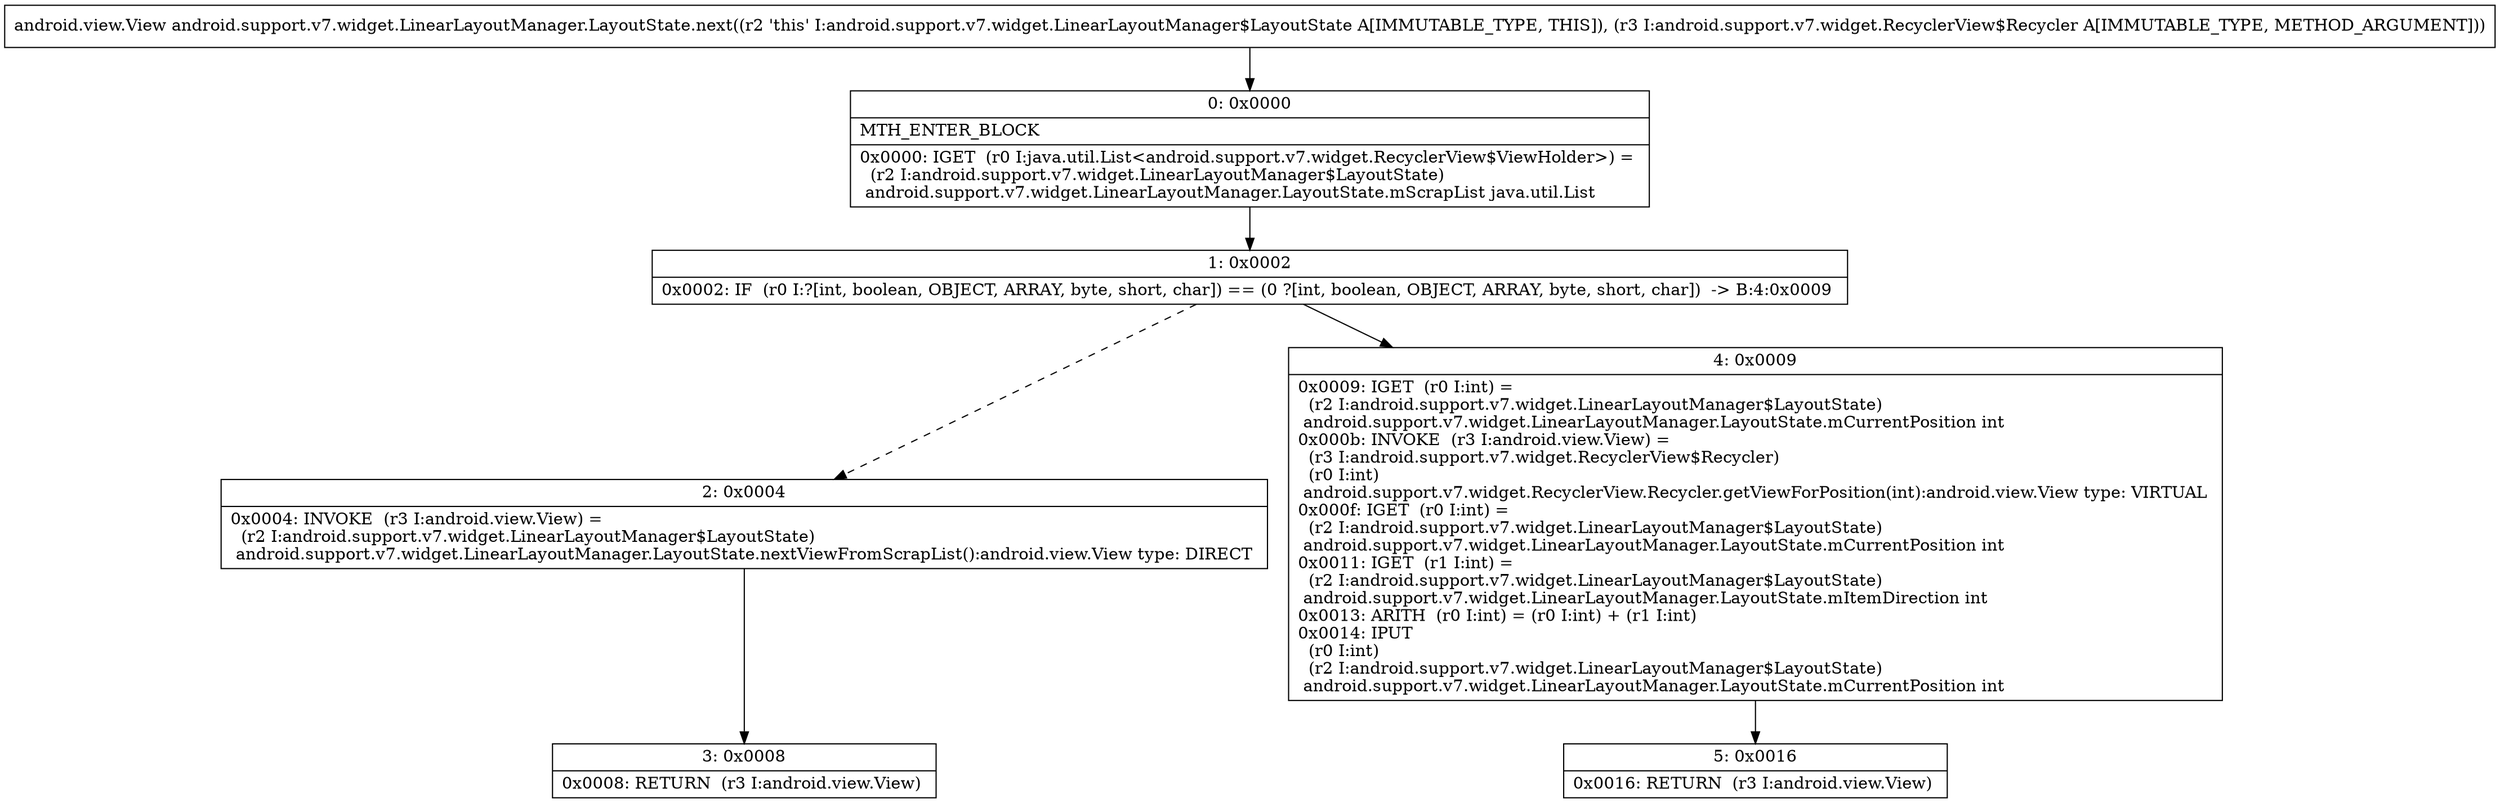 digraph "CFG forandroid.support.v7.widget.LinearLayoutManager.LayoutState.next(Landroid\/support\/v7\/widget\/RecyclerView$Recycler;)Landroid\/view\/View;" {
Node_0 [shape=record,label="{0\:\ 0x0000|MTH_ENTER_BLOCK\l|0x0000: IGET  (r0 I:java.util.List\<android.support.v7.widget.RecyclerView$ViewHolder\>) = \l  (r2 I:android.support.v7.widget.LinearLayoutManager$LayoutState)\l android.support.v7.widget.LinearLayoutManager.LayoutState.mScrapList java.util.List \l}"];
Node_1 [shape=record,label="{1\:\ 0x0002|0x0002: IF  (r0 I:?[int, boolean, OBJECT, ARRAY, byte, short, char]) == (0 ?[int, boolean, OBJECT, ARRAY, byte, short, char])  \-\> B:4:0x0009 \l}"];
Node_2 [shape=record,label="{2\:\ 0x0004|0x0004: INVOKE  (r3 I:android.view.View) = \l  (r2 I:android.support.v7.widget.LinearLayoutManager$LayoutState)\l android.support.v7.widget.LinearLayoutManager.LayoutState.nextViewFromScrapList():android.view.View type: DIRECT \l}"];
Node_3 [shape=record,label="{3\:\ 0x0008|0x0008: RETURN  (r3 I:android.view.View) \l}"];
Node_4 [shape=record,label="{4\:\ 0x0009|0x0009: IGET  (r0 I:int) = \l  (r2 I:android.support.v7.widget.LinearLayoutManager$LayoutState)\l android.support.v7.widget.LinearLayoutManager.LayoutState.mCurrentPosition int \l0x000b: INVOKE  (r3 I:android.view.View) = \l  (r3 I:android.support.v7.widget.RecyclerView$Recycler)\l  (r0 I:int)\l android.support.v7.widget.RecyclerView.Recycler.getViewForPosition(int):android.view.View type: VIRTUAL \l0x000f: IGET  (r0 I:int) = \l  (r2 I:android.support.v7.widget.LinearLayoutManager$LayoutState)\l android.support.v7.widget.LinearLayoutManager.LayoutState.mCurrentPosition int \l0x0011: IGET  (r1 I:int) = \l  (r2 I:android.support.v7.widget.LinearLayoutManager$LayoutState)\l android.support.v7.widget.LinearLayoutManager.LayoutState.mItemDirection int \l0x0013: ARITH  (r0 I:int) = (r0 I:int) + (r1 I:int) \l0x0014: IPUT  \l  (r0 I:int)\l  (r2 I:android.support.v7.widget.LinearLayoutManager$LayoutState)\l android.support.v7.widget.LinearLayoutManager.LayoutState.mCurrentPosition int \l}"];
Node_5 [shape=record,label="{5\:\ 0x0016|0x0016: RETURN  (r3 I:android.view.View) \l}"];
MethodNode[shape=record,label="{android.view.View android.support.v7.widget.LinearLayoutManager.LayoutState.next((r2 'this' I:android.support.v7.widget.LinearLayoutManager$LayoutState A[IMMUTABLE_TYPE, THIS]), (r3 I:android.support.v7.widget.RecyclerView$Recycler A[IMMUTABLE_TYPE, METHOD_ARGUMENT])) }"];
MethodNode -> Node_0;
Node_0 -> Node_1;
Node_1 -> Node_2[style=dashed];
Node_1 -> Node_4;
Node_2 -> Node_3;
Node_4 -> Node_5;
}

